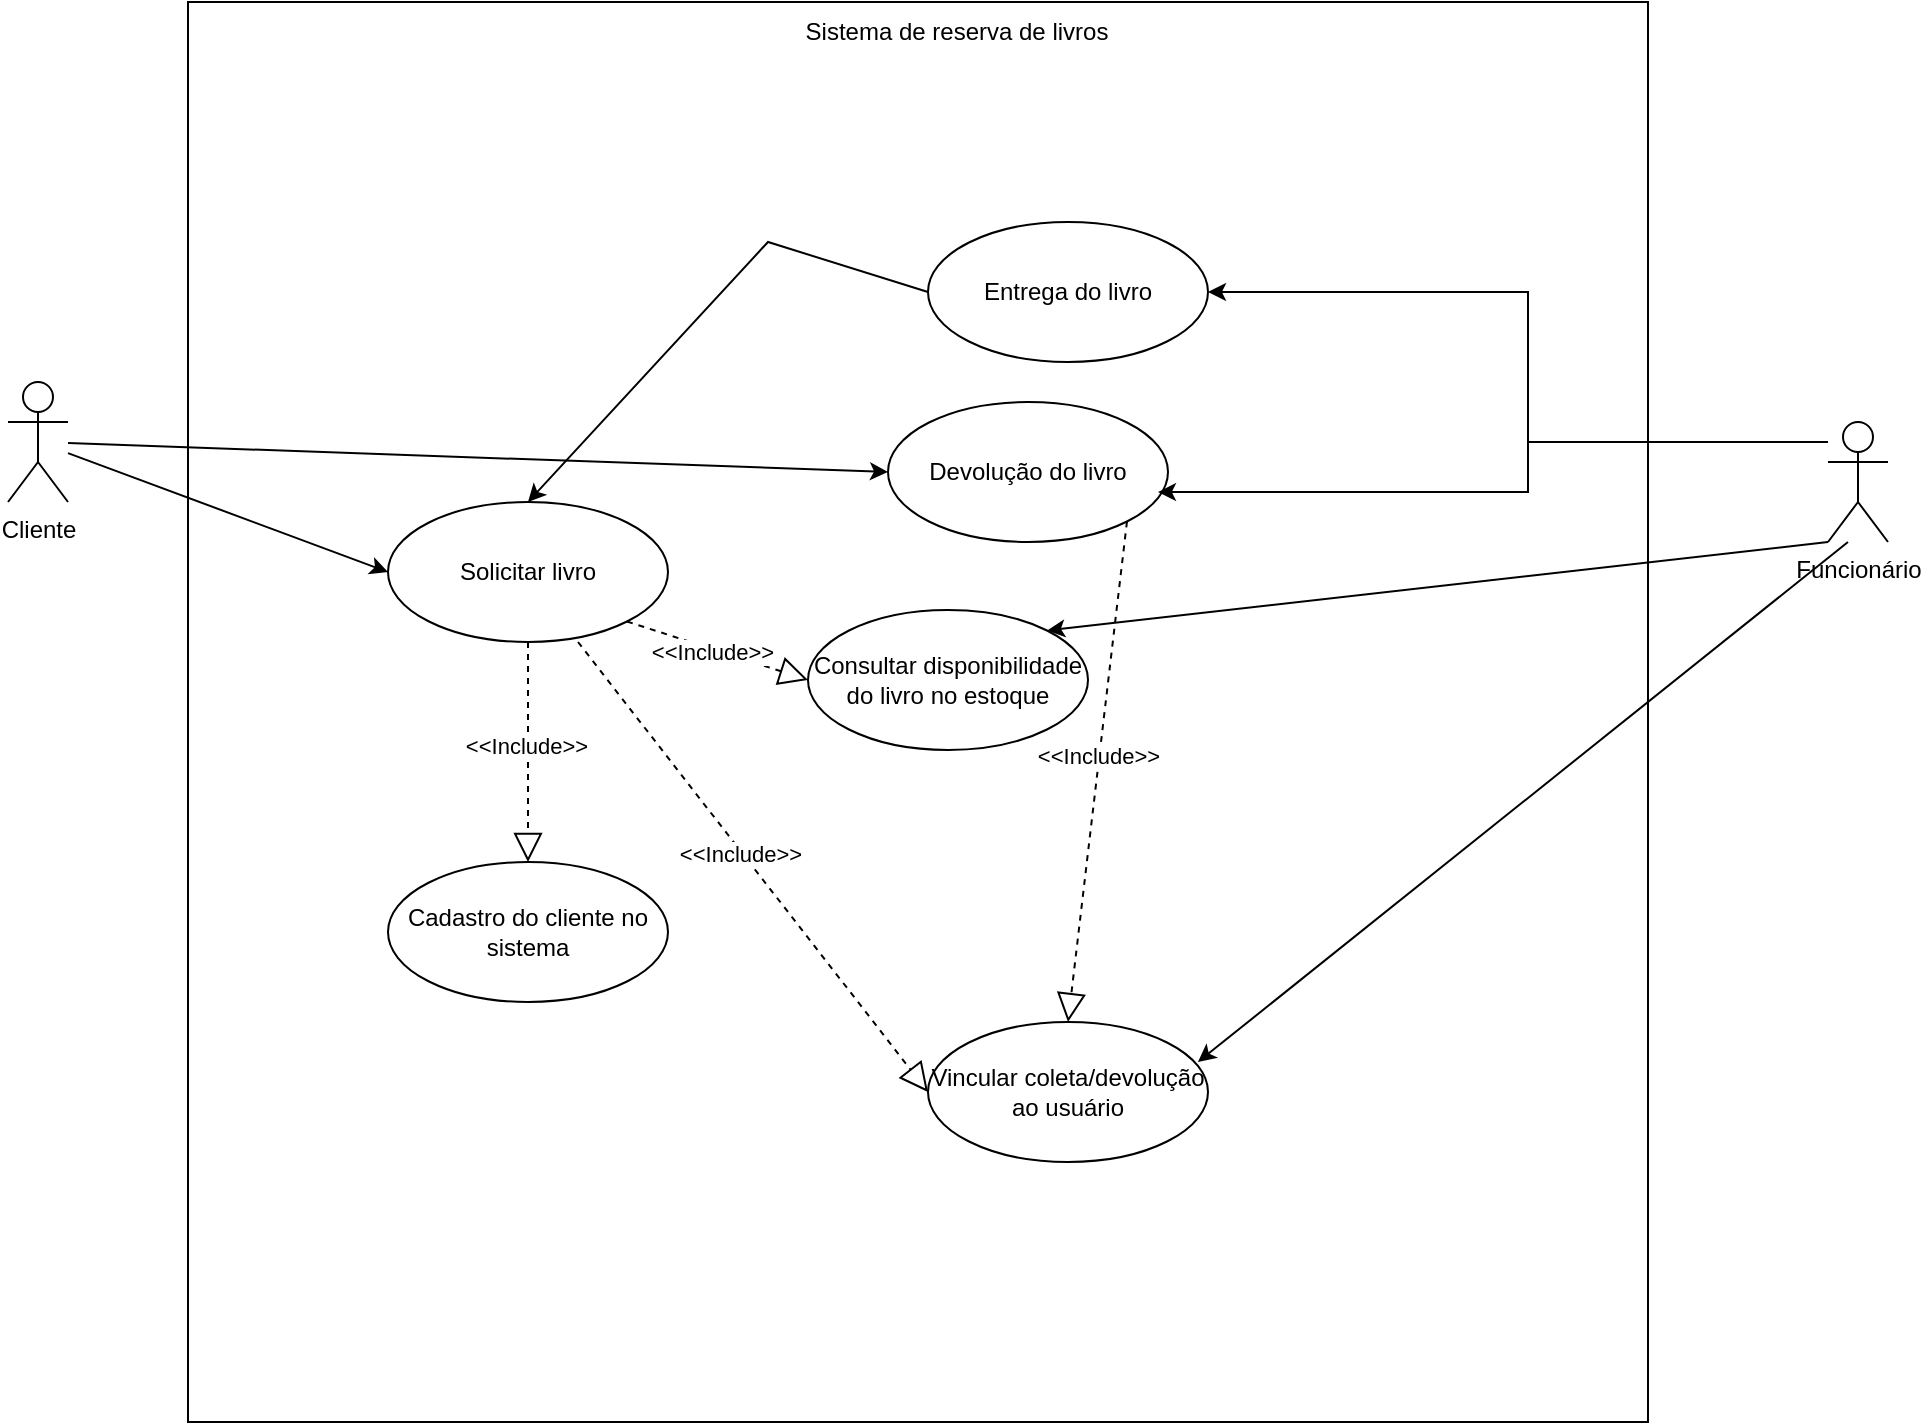 <mxfile version="26.2.2">
  <diagram name="Página-1" id="2S8ASHhXn2gX1TYYLct_">
    <mxGraphModel dx="1896" dy="913" grid="1" gridSize="10" guides="1" tooltips="1" connect="1" arrows="1" fold="1" page="1" pageScale="1" pageWidth="1169" pageHeight="827" math="0" shadow="0">
      <root>
        <mxCell id="0" />
        <mxCell id="1" parent="0" />
        <mxCell id="5BbxJ8q-scUD9Lfmh44J-1" value="" style="rounded=0;whiteSpace=wrap;html=1;" vertex="1" parent="1">
          <mxGeometry x="200" y="40" width="730" height="710" as="geometry" />
        </mxCell>
        <mxCell id="5BbxJ8q-scUD9Lfmh44J-2" value="Sistema de reserva de livros" style="text;html=1;align=center;verticalAlign=middle;whiteSpace=wrap;rounded=0;" vertex="1" parent="1">
          <mxGeometry x="498" y="40" width="172.5" height="30" as="geometry" />
        </mxCell>
        <mxCell id="5BbxJ8q-scUD9Lfmh44J-9" style="edgeStyle=orthogonalEdgeStyle;rounded=0;orthogonalLoop=1;jettySize=auto;html=1;entryX=1;entryY=0.5;entryDx=0;entryDy=0;" edge="1" parent="1" source="5BbxJ8q-scUD9Lfmh44J-3" target="5BbxJ8q-scUD9Lfmh44J-7">
          <mxGeometry relative="1" as="geometry">
            <Array as="points">
              <mxPoint x="870" y="260" />
              <mxPoint x="870" y="185" />
            </Array>
          </mxGeometry>
        </mxCell>
        <mxCell id="5BbxJ8q-scUD9Lfmh44J-3" value="Funcionário" style="shape=umlActor;verticalLabelPosition=bottom;verticalAlign=top;html=1;" vertex="1" parent="1">
          <mxGeometry x="1020" y="250" width="30" height="60" as="geometry" />
        </mxCell>
        <mxCell id="5BbxJ8q-scUD9Lfmh44J-4" value="Cliente" style="shape=umlActor;verticalLabelPosition=bottom;verticalAlign=top;html=1;" vertex="1" parent="1">
          <mxGeometry x="110" y="230" width="30" height="60" as="geometry" />
        </mxCell>
        <mxCell id="5BbxJ8q-scUD9Lfmh44J-5" value="Solicitar livro" style="ellipse;whiteSpace=wrap;html=1;" vertex="1" parent="1">
          <mxGeometry x="300" y="290" width="140" height="70" as="geometry" />
        </mxCell>
        <mxCell id="5BbxJ8q-scUD9Lfmh44J-6" value="Consultar disponibilidade do livro no estoque" style="ellipse;whiteSpace=wrap;html=1;" vertex="1" parent="1">
          <mxGeometry x="510" y="344" width="140" height="70" as="geometry" />
        </mxCell>
        <mxCell id="5BbxJ8q-scUD9Lfmh44J-7" value="Entrega do livro" style="ellipse;whiteSpace=wrap;html=1;" vertex="1" parent="1">
          <mxGeometry x="570" y="150" width="140" height="70" as="geometry" />
        </mxCell>
        <mxCell id="5BbxJ8q-scUD9Lfmh44J-8" value="Devolução do livro" style="ellipse;whiteSpace=wrap;html=1;" vertex="1" parent="1">
          <mxGeometry x="550" y="240" width="140" height="70" as="geometry" />
        </mxCell>
        <mxCell id="5BbxJ8q-scUD9Lfmh44J-10" style="edgeStyle=orthogonalEdgeStyle;rounded=0;orthogonalLoop=1;jettySize=auto;html=1;entryX=0.964;entryY=0.643;entryDx=0;entryDy=0;entryPerimeter=0;" edge="1" parent="1" source="5BbxJ8q-scUD9Lfmh44J-3" target="5BbxJ8q-scUD9Lfmh44J-8">
          <mxGeometry relative="1" as="geometry">
            <Array as="points">
              <mxPoint x="870" y="260" />
              <mxPoint x="870" y="285" />
            </Array>
          </mxGeometry>
        </mxCell>
        <mxCell id="5BbxJ8q-scUD9Lfmh44J-13" value="" style="endArrow=classic;html=1;rounded=0;exitX=0;exitY=1;exitDx=0;exitDy=0;exitPerimeter=0;entryX=1;entryY=0;entryDx=0;entryDy=0;" edge="1" parent="1" source="5BbxJ8q-scUD9Lfmh44J-3" target="5BbxJ8q-scUD9Lfmh44J-6">
          <mxGeometry width="50" height="50" relative="1" as="geometry">
            <mxPoint x="560" y="470" as="sourcePoint" />
            <mxPoint x="610" y="420" as="targetPoint" />
          </mxGeometry>
        </mxCell>
        <mxCell id="5BbxJ8q-scUD9Lfmh44J-14" value="" style="endArrow=classic;html=1;rounded=0;entryX=0;entryY=0.5;entryDx=0;entryDy=0;" edge="1" parent="1" source="5BbxJ8q-scUD9Lfmh44J-4" target="5BbxJ8q-scUD9Lfmh44J-5">
          <mxGeometry width="50" height="50" relative="1" as="geometry">
            <mxPoint x="361" y="309" as="sourcePoint" />
            <mxPoint x="150" y="519" as="targetPoint" />
          </mxGeometry>
        </mxCell>
        <mxCell id="5BbxJ8q-scUD9Lfmh44J-18" value="" style="endArrow=block;dashed=1;endFill=0;endSize=12;html=1;rounded=0;exitX=1;exitY=1;exitDx=0;exitDy=0;entryX=0;entryY=0.5;entryDx=0;entryDy=0;" edge="1" parent="1" source="5BbxJ8q-scUD9Lfmh44J-5" target="5BbxJ8q-scUD9Lfmh44J-6">
          <mxGeometry width="160" relative="1" as="geometry">
            <mxPoint x="530" y="524.5" as="sourcePoint" />
            <mxPoint x="690" y="524.5" as="targetPoint" />
          </mxGeometry>
        </mxCell>
        <mxCell id="5BbxJ8q-scUD9Lfmh44J-19" value="&amp;lt;&amp;lt;Include&amp;gt;&amp;gt;" style="edgeLabel;html=1;align=center;verticalAlign=middle;resizable=0;points=[];" vertex="1" connectable="0" parent="5BbxJ8q-scUD9Lfmh44J-18">
          <mxGeometry x="-0.067" y="-1" relative="1" as="geometry">
            <mxPoint as="offset" />
          </mxGeometry>
        </mxCell>
        <mxCell id="5BbxJ8q-scUD9Lfmh44J-20" value="Cadastro do cliente no sistema" style="ellipse;whiteSpace=wrap;html=1;" vertex="1" parent="1">
          <mxGeometry x="300" y="470" width="140" height="70" as="geometry" />
        </mxCell>
        <mxCell id="5BbxJ8q-scUD9Lfmh44J-21" value="" style="endArrow=classic;html=1;rounded=0;entryX=0.5;entryY=0;entryDx=0;entryDy=0;exitX=0;exitY=0.5;exitDx=0;exitDy=0;" edge="1" parent="1" source="5BbxJ8q-scUD9Lfmh44J-7" target="5BbxJ8q-scUD9Lfmh44J-5">
          <mxGeometry width="50" height="50" relative="1" as="geometry">
            <mxPoint x="150" y="277" as="sourcePoint" />
            <mxPoint x="490" y="445" as="targetPoint" />
            <Array as="points">
              <mxPoint x="490" y="160" />
            </Array>
          </mxGeometry>
        </mxCell>
        <mxCell id="5BbxJ8q-scUD9Lfmh44J-23" value="" style="endArrow=block;dashed=1;endFill=0;endSize=12;html=1;rounded=0;exitX=0.5;exitY=1;exitDx=0;exitDy=0;entryX=0.5;entryY=0;entryDx=0;entryDy=0;" edge="1" parent="1" source="5BbxJ8q-scUD9Lfmh44J-5" target="5BbxJ8q-scUD9Lfmh44J-20">
          <mxGeometry width="160" relative="1" as="geometry">
            <mxPoint x="314" y="291" as="sourcePoint" />
            <mxPoint x="585" y="535.5" as="targetPoint" />
          </mxGeometry>
        </mxCell>
        <mxCell id="5BbxJ8q-scUD9Lfmh44J-24" value="&amp;lt;&amp;lt;Include&amp;gt;&amp;gt;" style="edgeLabel;html=1;align=center;verticalAlign=middle;resizable=0;points=[];" vertex="1" connectable="0" parent="5BbxJ8q-scUD9Lfmh44J-23">
          <mxGeometry x="-0.067" y="-1" relative="1" as="geometry">
            <mxPoint as="offset" />
          </mxGeometry>
        </mxCell>
        <mxCell id="5BbxJ8q-scUD9Lfmh44J-25" value="" style="endArrow=classic;html=1;rounded=0;entryX=0;entryY=0.5;entryDx=0;entryDy=0;" edge="1" parent="1" source="5BbxJ8q-scUD9Lfmh44J-4" target="5BbxJ8q-scUD9Lfmh44J-8">
          <mxGeometry width="50" height="50" relative="1" as="geometry">
            <mxPoint x="150" y="276" as="sourcePoint" />
            <mxPoint x="310" y="335" as="targetPoint" />
          </mxGeometry>
        </mxCell>
        <mxCell id="5BbxJ8q-scUD9Lfmh44J-26" value="Vincular coleta/devolução ao usuário" style="ellipse;whiteSpace=wrap;html=1;" vertex="1" parent="1">
          <mxGeometry x="570" y="550" width="140" height="70" as="geometry" />
        </mxCell>
        <mxCell id="5BbxJ8q-scUD9Lfmh44J-29" value="" style="endArrow=classic;html=1;rounded=0;exitX=0.333;exitY=1;exitDx=0;exitDy=0;exitPerimeter=0;entryX=0.964;entryY=0.286;entryDx=0;entryDy=0;entryPerimeter=0;" edge="1" parent="1" source="5BbxJ8q-scUD9Lfmh44J-3" target="5BbxJ8q-scUD9Lfmh44J-26">
          <mxGeometry width="50" height="50" relative="1" as="geometry">
            <mxPoint x="1030" y="320" as="sourcePoint" />
            <mxPoint x="739" y="340" as="targetPoint" />
          </mxGeometry>
        </mxCell>
        <mxCell id="5BbxJ8q-scUD9Lfmh44J-31" value="" style="endArrow=block;dashed=1;endFill=0;endSize=12;html=1;rounded=0;exitX=1;exitY=1;exitDx=0;exitDy=0;entryX=0.5;entryY=0;entryDx=0;entryDy=0;" edge="1" parent="1" source="5BbxJ8q-scUD9Lfmh44J-8" target="5BbxJ8q-scUD9Lfmh44J-26">
          <mxGeometry width="160" relative="1" as="geometry">
            <mxPoint x="700" y="304" as="sourcePoint" />
            <mxPoint x="700" y="414" as="targetPoint" />
          </mxGeometry>
        </mxCell>
        <mxCell id="5BbxJ8q-scUD9Lfmh44J-32" value="&amp;lt;&amp;lt;Include&amp;gt;&amp;gt;" style="edgeLabel;html=1;align=center;verticalAlign=middle;resizable=0;points=[];" vertex="1" connectable="0" parent="5BbxJ8q-scUD9Lfmh44J-31">
          <mxGeometry x="-0.067" y="-1" relative="1" as="geometry">
            <mxPoint as="offset" />
          </mxGeometry>
        </mxCell>
        <mxCell id="5BbxJ8q-scUD9Lfmh44J-33" value="" style="endArrow=block;dashed=1;endFill=0;endSize=12;html=1;rounded=0;exitX=0.5;exitY=1;exitDx=0;exitDy=0;entryX=0;entryY=0.5;entryDx=0;entryDy=0;" edge="1" parent="1" target="5BbxJ8q-scUD9Lfmh44J-26">
          <mxGeometry width="160" relative="1" as="geometry">
            <mxPoint x="395" y="360" as="sourcePoint" />
            <mxPoint x="350" y="506" as="targetPoint" />
          </mxGeometry>
        </mxCell>
        <mxCell id="5BbxJ8q-scUD9Lfmh44J-34" value="&amp;lt;&amp;lt;Include&amp;gt;&amp;gt;" style="edgeLabel;html=1;align=center;verticalAlign=middle;resizable=0;points=[];" vertex="1" connectable="0" parent="5BbxJ8q-scUD9Lfmh44J-33">
          <mxGeometry x="-0.067" y="-1" relative="1" as="geometry">
            <mxPoint as="offset" />
          </mxGeometry>
        </mxCell>
      </root>
    </mxGraphModel>
  </diagram>
</mxfile>
